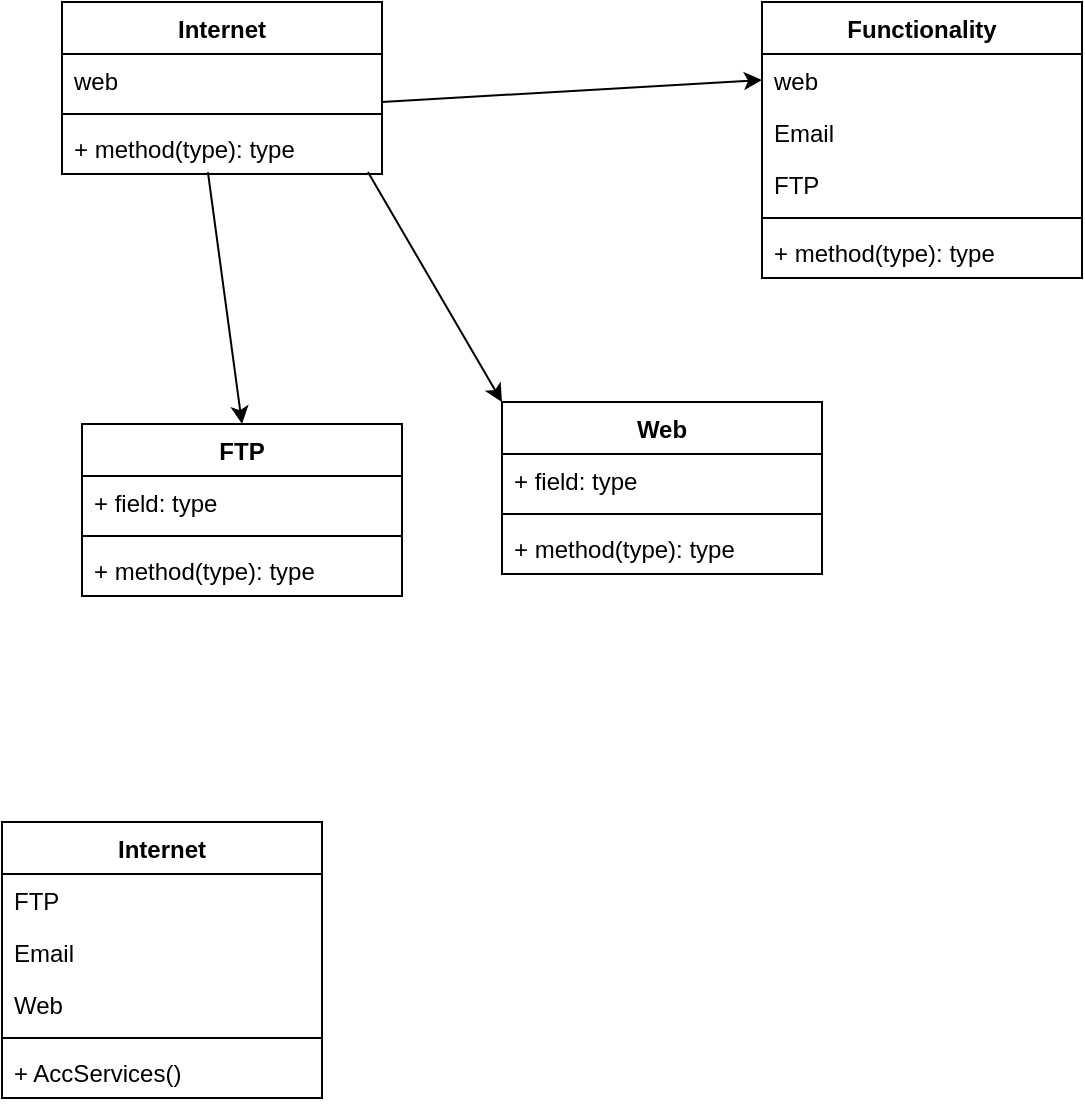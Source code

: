 <mxfile version="20.0.4" type="device"><diagram id="VhJBcU63YBjLdRWMVbDm" name="Page-1"><mxGraphModel dx="1422" dy="729" grid="1" gridSize="10" guides="1" tooltips="1" connect="1" arrows="1" fold="1" page="1" pageScale="1" pageWidth="850" pageHeight="1100" math="0" shadow="0"><root><mxCell id="0"/><mxCell id="1" parent="0"/><mxCell id="prd68LpWN1wOuhJ6f_oP-1" value="Internet" style="swimlane;fontStyle=1;align=center;verticalAlign=top;childLayout=stackLayout;horizontal=1;startSize=26;horizontalStack=0;resizeParent=1;resizeParentMax=0;resizeLast=0;collapsible=1;marginBottom=0;" vertex="1" parent="1"><mxGeometry x="120" y="130" width="160" height="86" as="geometry"/></mxCell><mxCell id="prd68LpWN1wOuhJ6f_oP-2" value="web" style="text;strokeColor=none;fillColor=none;align=left;verticalAlign=top;spacingLeft=4;spacingRight=4;overflow=hidden;rotatable=0;points=[[0,0.5],[1,0.5]];portConstraint=eastwest;" vertex="1" parent="prd68LpWN1wOuhJ6f_oP-1"><mxGeometry y="26" width="160" height="26" as="geometry"/></mxCell><mxCell id="prd68LpWN1wOuhJ6f_oP-3" value="" style="line;strokeWidth=1;fillColor=none;align=left;verticalAlign=middle;spacingTop=-1;spacingLeft=3;spacingRight=3;rotatable=0;labelPosition=right;points=[];portConstraint=eastwest;" vertex="1" parent="prd68LpWN1wOuhJ6f_oP-1"><mxGeometry y="52" width="160" height="8" as="geometry"/></mxCell><mxCell id="prd68LpWN1wOuhJ6f_oP-4" value="+ method(type): type" style="text;strokeColor=none;fillColor=none;align=left;verticalAlign=top;spacingLeft=4;spacingRight=4;overflow=hidden;rotatable=0;points=[[0,0.5],[1,0.5]];portConstraint=eastwest;" vertex="1" parent="prd68LpWN1wOuhJ6f_oP-1"><mxGeometry y="60" width="160" height="26" as="geometry"/></mxCell><mxCell id="prd68LpWN1wOuhJ6f_oP-7" value="Web&#10;" style="swimlane;fontStyle=1;align=center;verticalAlign=top;childLayout=stackLayout;horizontal=1;startSize=26;horizontalStack=0;resizeParent=1;resizeParentMax=0;resizeLast=0;collapsible=1;marginBottom=0;" vertex="1" parent="1"><mxGeometry x="340" y="330" width="160" height="86" as="geometry"/></mxCell><mxCell id="prd68LpWN1wOuhJ6f_oP-8" value="+ field: type" style="text;strokeColor=none;fillColor=none;align=left;verticalAlign=top;spacingLeft=4;spacingRight=4;overflow=hidden;rotatable=0;points=[[0,0.5],[1,0.5]];portConstraint=eastwest;" vertex="1" parent="prd68LpWN1wOuhJ6f_oP-7"><mxGeometry y="26" width="160" height="26" as="geometry"/></mxCell><mxCell id="prd68LpWN1wOuhJ6f_oP-9" value="" style="line;strokeWidth=1;fillColor=none;align=left;verticalAlign=middle;spacingTop=-1;spacingLeft=3;spacingRight=3;rotatable=0;labelPosition=right;points=[];portConstraint=eastwest;" vertex="1" parent="prd68LpWN1wOuhJ6f_oP-7"><mxGeometry y="52" width="160" height="8" as="geometry"/></mxCell><mxCell id="prd68LpWN1wOuhJ6f_oP-10" value="+ method(type): type" style="text;strokeColor=none;fillColor=none;align=left;verticalAlign=top;spacingLeft=4;spacingRight=4;overflow=hidden;rotatable=0;points=[[0,0.5],[1,0.5]];portConstraint=eastwest;" vertex="1" parent="prd68LpWN1wOuhJ6f_oP-7"><mxGeometry y="60" width="160" height="26" as="geometry"/></mxCell><mxCell id="prd68LpWN1wOuhJ6f_oP-15" value="Functionality" style="swimlane;fontStyle=1;align=center;verticalAlign=top;childLayout=stackLayout;horizontal=1;startSize=26;horizontalStack=0;resizeParent=1;resizeParentMax=0;resizeLast=0;collapsible=1;marginBottom=0;" vertex="1" parent="1"><mxGeometry x="470" y="130" width="160" height="138" as="geometry"/></mxCell><mxCell id="prd68LpWN1wOuhJ6f_oP-16" value="web" style="text;strokeColor=none;fillColor=none;align=left;verticalAlign=top;spacingLeft=4;spacingRight=4;overflow=hidden;rotatable=0;points=[[0,0.5],[1,0.5]];portConstraint=eastwest;" vertex="1" parent="prd68LpWN1wOuhJ6f_oP-15"><mxGeometry y="26" width="160" height="26" as="geometry"/></mxCell><mxCell id="prd68LpWN1wOuhJ6f_oP-27" value="Email" style="text;strokeColor=none;fillColor=none;align=left;verticalAlign=top;spacingLeft=4;spacingRight=4;overflow=hidden;rotatable=0;points=[[0,0.5],[1,0.5]];portConstraint=eastwest;" vertex="1" parent="prd68LpWN1wOuhJ6f_oP-15"><mxGeometry y="52" width="160" height="26" as="geometry"/></mxCell><mxCell id="prd68LpWN1wOuhJ6f_oP-28" value="FTP" style="text;strokeColor=none;fillColor=none;align=left;verticalAlign=top;spacingLeft=4;spacingRight=4;overflow=hidden;rotatable=0;points=[[0,0.5],[1,0.5]];portConstraint=eastwest;" vertex="1" parent="prd68LpWN1wOuhJ6f_oP-15"><mxGeometry y="78" width="160" height="26" as="geometry"/></mxCell><mxCell id="prd68LpWN1wOuhJ6f_oP-17" value="" style="line;strokeWidth=1;fillColor=none;align=left;verticalAlign=middle;spacingTop=-1;spacingLeft=3;spacingRight=3;rotatable=0;labelPosition=right;points=[];portConstraint=eastwest;" vertex="1" parent="prd68LpWN1wOuhJ6f_oP-15"><mxGeometry y="104" width="160" height="8" as="geometry"/></mxCell><mxCell id="prd68LpWN1wOuhJ6f_oP-18" value="+ method(type): type" style="text;strokeColor=none;fillColor=none;align=left;verticalAlign=top;spacingLeft=4;spacingRight=4;overflow=hidden;rotatable=0;points=[[0,0.5],[1,0.5]];portConstraint=eastwest;" vertex="1" parent="prd68LpWN1wOuhJ6f_oP-15"><mxGeometry y="112" width="160" height="26" as="geometry"/></mxCell><mxCell id="prd68LpWN1wOuhJ6f_oP-19" value="FTP" style="swimlane;fontStyle=1;align=center;verticalAlign=top;childLayout=stackLayout;horizontal=1;startSize=26;horizontalStack=0;resizeParent=1;resizeParentMax=0;resizeLast=0;collapsible=1;marginBottom=0;" vertex="1" parent="1"><mxGeometry x="130" y="341" width="160" height="86" as="geometry"/></mxCell><mxCell id="prd68LpWN1wOuhJ6f_oP-20" value="+ field: type" style="text;strokeColor=none;fillColor=none;align=left;verticalAlign=top;spacingLeft=4;spacingRight=4;overflow=hidden;rotatable=0;points=[[0,0.5],[1,0.5]];portConstraint=eastwest;" vertex="1" parent="prd68LpWN1wOuhJ6f_oP-19"><mxGeometry y="26" width="160" height="26" as="geometry"/></mxCell><mxCell id="prd68LpWN1wOuhJ6f_oP-21" value="" style="line;strokeWidth=1;fillColor=none;align=left;verticalAlign=middle;spacingTop=-1;spacingLeft=3;spacingRight=3;rotatable=0;labelPosition=right;points=[];portConstraint=eastwest;" vertex="1" parent="prd68LpWN1wOuhJ6f_oP-19"><mxGeometry y="52" width="160" height="8" as="geometry"/></mxCell><mxCell id="prd68LpWN1wOuhJ6f_oP-22" value="+ method(type): type" style="text;strokeColor=none;fillColor=none;align=left;verticalAlign=top;spacingLeft=4;spacingRight=4;overflow=hidden;rotatable=0;points=[[0,0.5],[1,0.5]];portConstraint=eastwest;" vertex="1" parent="prd68LpWN1wOuhJ6f_oP-19"><mxGeometry y="60" width="160" height="26" as="geometry"/></mxCell><mxCell id="prd68LpWN1wOuhJ6f_oP-23" value="" style="endArrow=classic;html=1;rounded=0;entryX=0;entryY=0.5;entryDx=0;entryDy=0;" edge="1" parent="1" target="prd68LpWN1wOuhJ6f_oP-16"><mxGeometry width="50" height="50" relative="1" as="geometry"><mxPoint x="280" y="180" as="sourcePoint"/><mxPoint x="330" y="130" as="targetPoint"/></mxGeometry></mxCell><mxCell id="prd68LpWN1wOuhJ6f_oP-24" value="" style="endArrow=classic;html=1;rounded=0;exitX=0.456;exitY=0.962;exitDx=0;exitDy=0;exitPerimeter=0;entryX=0.5;entryY=0;entryDx=0;entryDy=0;" edge="1" parent="1" source="prd68LpWN1wOuhJ6f_oP-4" target="prd68LpWN1wOuhJ6f_oP-19"><mxGeometry width="50" height="50" relative="1" as="geometry"><mxPoint x="180" y="261" as="sourcePoint"/><mxPoint x="210" y="330" as="targetPoint"/></mxGeometry></mxCell><mxCell id="prd68LpWN1wOuhJ6f_oP-26" value="" style="endArrow=classic;html=1;rounded=0;exitX=0.456;exitY=0.962;exitDx=0;exitDy=0;exitPerimeter=0;entryX=0;entryY=0;entryDx=0;entryDy=0;" edge="1" parent="1" target="prd68LpWN1wOuhJ6f_oP-7"><mxGeometry width="50" height="50" relative="1" as="geometry"><mxPoint x="272.96" y="215.012" as="sourcePoint"/><mxPoint x="290" y="341" as="targetPoint"/></mxGeometry></mxCell><mxCell id="prd68LpWN1wOuhJ6f_oP-29" value="Internet" style="swimlane;fontStyle=1;align=center;verticalAlign=top;childLayout=stackLayout;horizontal=1;startSize=26;horizontalStack=0;resizeParent=1;resizeParentMax=0;resizeLast=0;collapsible=1;marginBottom=0;" vertex="1" parent="1"><mxGeometry x="90" y="540" width="160" height="138" as="geometry"/></mxCell><mxCell id="prd68LpWN1wOuhJ6f_oP-30" value="FTP" style="text;strokeColor=none;fillColor=none;align=left;verticalAlign=top;spacingLeft=4;spacingRight=4;overflow=hidden;rotatable=0;points=[[0,0.5],[1,0.5]];portConstraint=eastwest;" vertex="1" parent="prd68LpWN1wOuhJ6f_oP-29"><mxGeometry y="26" width="160" height="26" as="geometry"/></mxCell><mxCell id="prd68LpWN1wOuhJ6f_oP-33" value="Email" style="text;strokeColor=none;fillColor=none;align=left;verticalAlign=top;spacingLeft=4;spacingRight=4;overflow=hidden;rotatable=0;points=[[0,0.5],[1,0.5]];portConstraint=eastwest;" vertex="1" parent="prd68LpWN1wOuhJ6f_oP-29"><mxGeometry y="52" width="160" height="26" as="geometry"/></mxCell><mxCell id="prd68LpWN1wOuhJ6f_oP-34" value="Web" style="text;strokeColor=none;fillColor=none;align=left;verticalAlign=top;spacingLeft=4;spacingRight=4;overflow=hidden;rotatable=0;points=[[0,0.5],[1,0.5]];portConstraint=eastwest;" vertex="1" parent="prd68LpWN1wOuhJ6f_oP-29"><mxGeometry y="78" width="160" height="26" as="geometry"/></mxCell><mxCell id="prd68LpWN1wOuhJ6f_oP-31" value="" style="line;strokeWidth=1;fillColor=none;align=left;verticalAlign=middle;spacingTop=-1;spacingLeft=3;spacingRight=3;rotatable=0;labelPosition=right;points=[];portConstraint=eastwest;" vertex="1" parent="prd68LpWN1wOuhJ6f_oP-29"><mxGeometry y="104" width="160" height="8" as="geometry"/></mxCell><mxCell id="prd68LpWN1wOuhJ6f_oP-32" value="+ AccServices()" style="text;strokeColor=none;fillColor=none;align=left;verticalAlign=top;spacingLeft=4;spacingRight=4;overflow=hidden;rotatable=0;points=[[0,0.5],[1,0.5]];portConstraint=eastwest;" vertex="1" parent="prd68LpWN1wOuhJ6f_oP-29"><mxGeometry y="112" width="160" height="26" as="geometry"/></mxCell></root></mxGraphModel></diagram></mxfile>